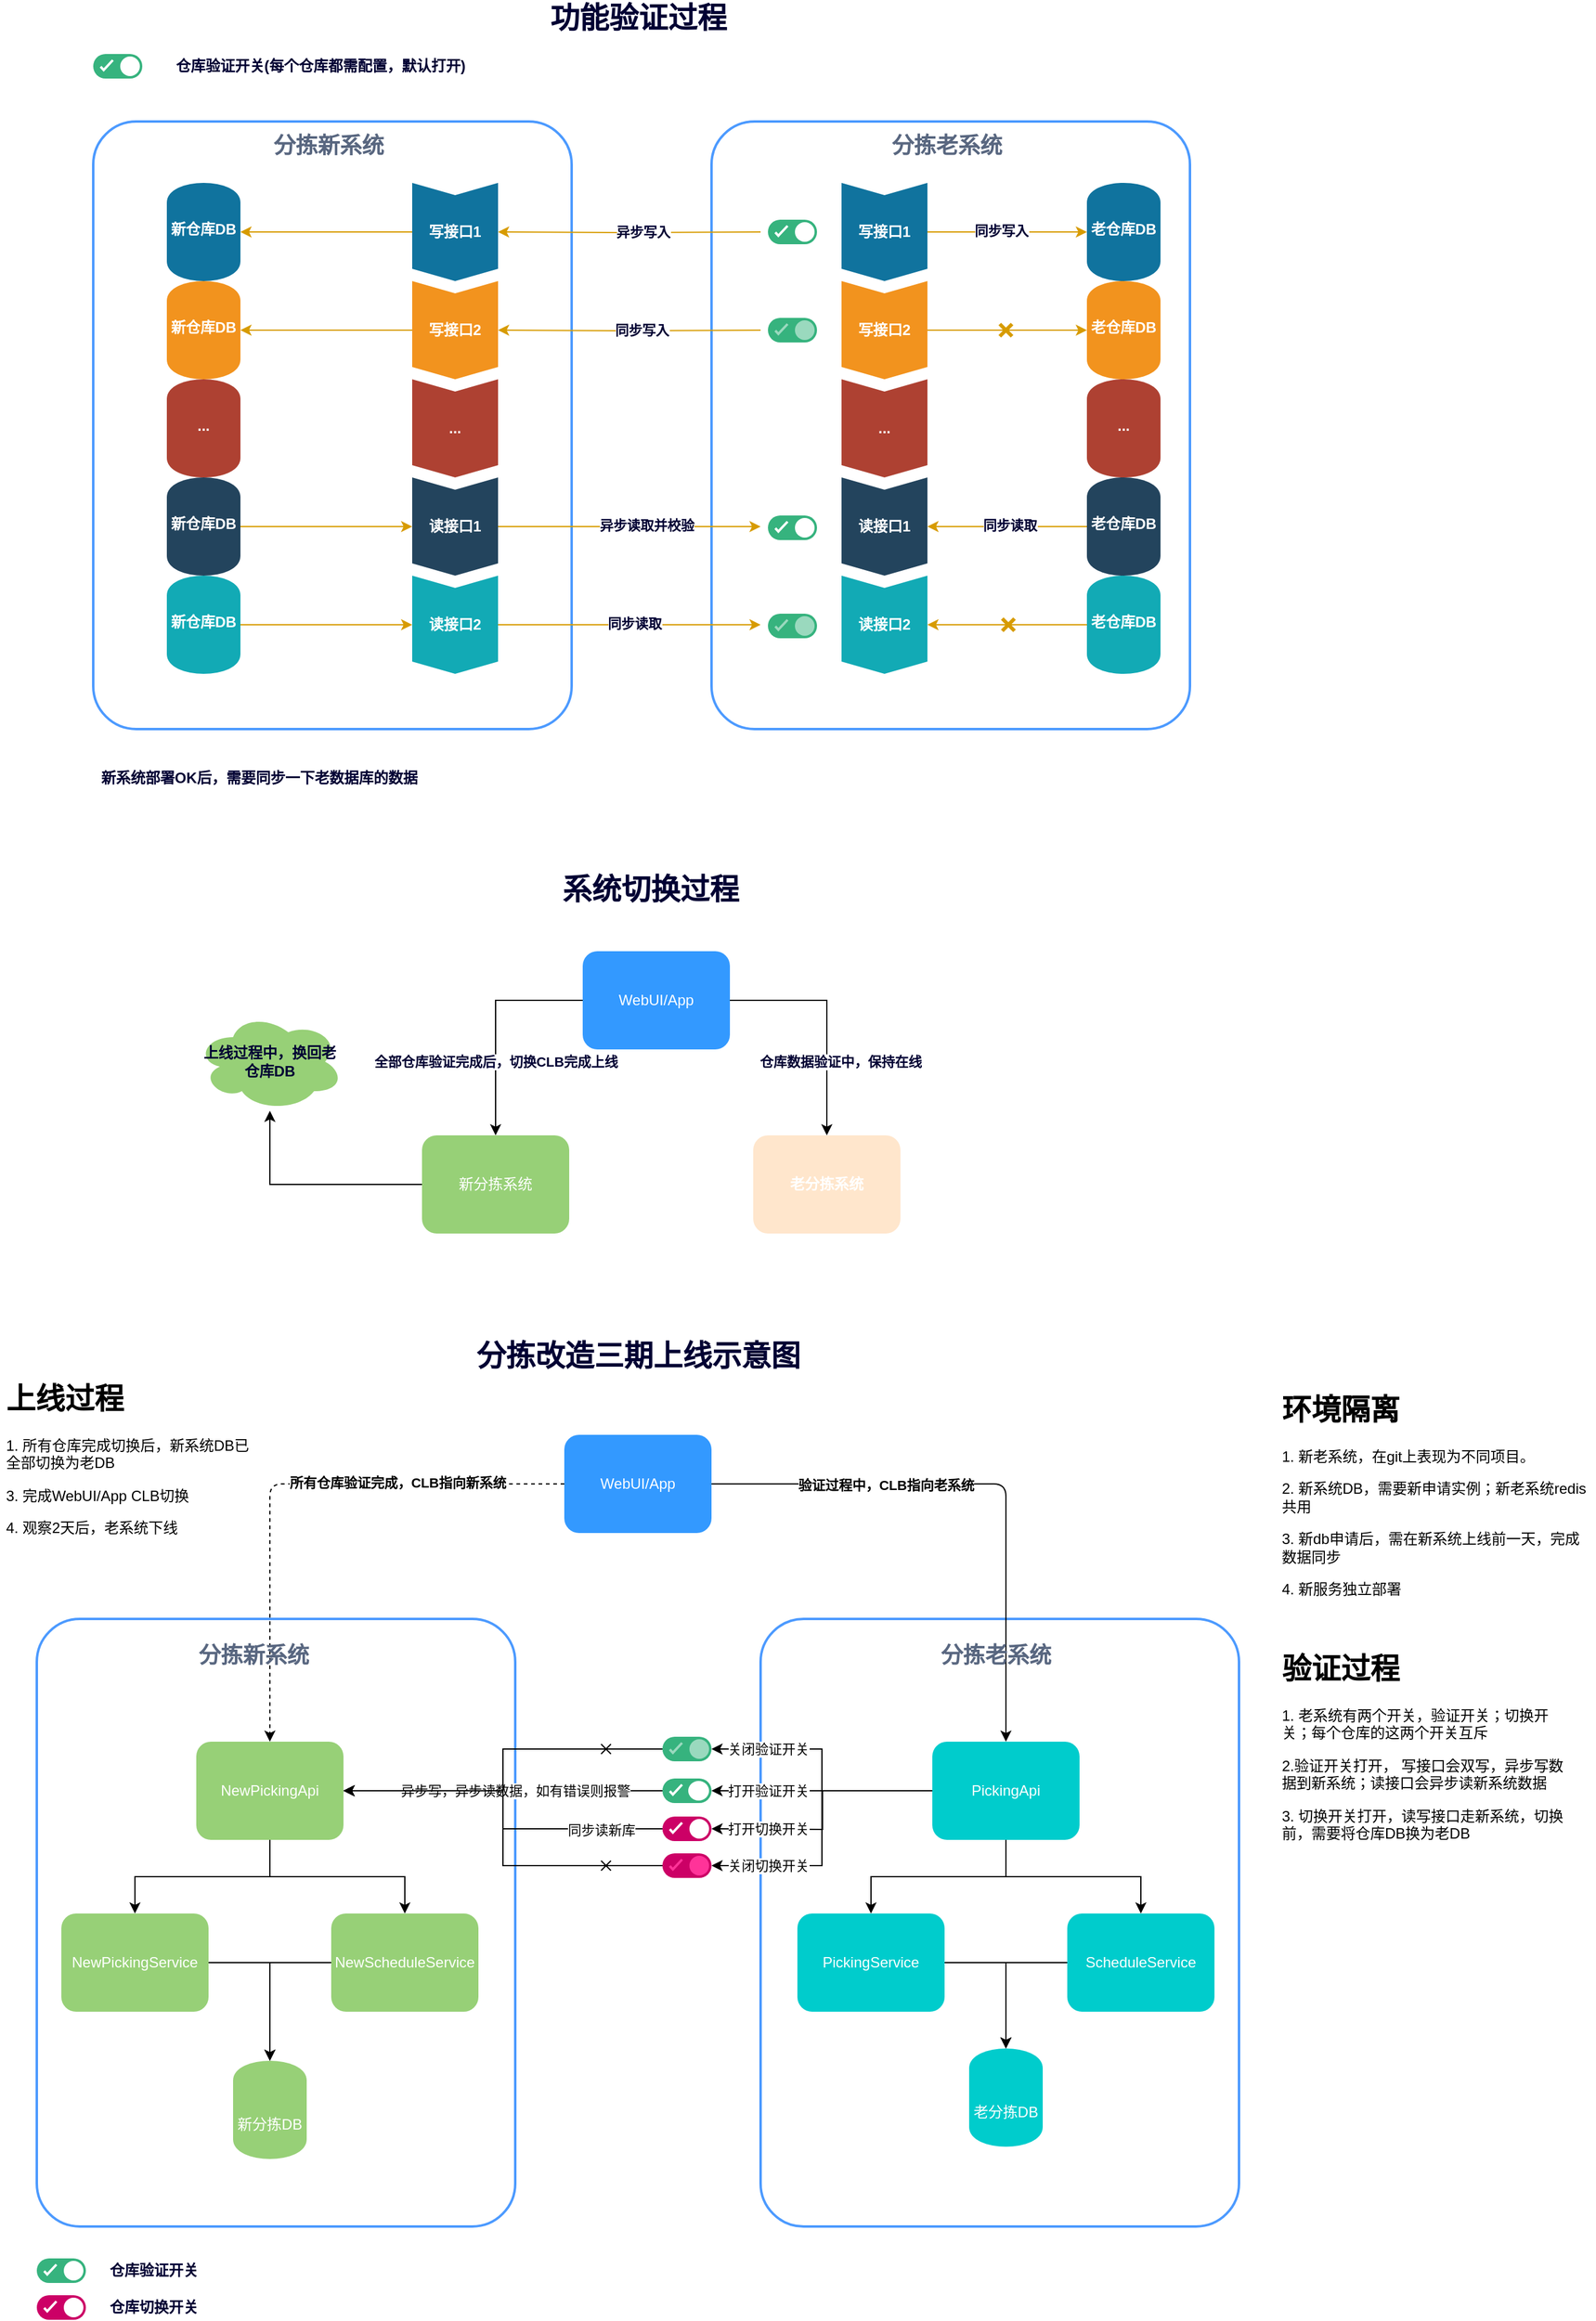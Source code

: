 <mxfile version="13.7.2" type="github">
  <diagram id="Np4Y9l7Cu0FXIEOhbT4F" name="Page-1">
    <mxGraphModel dx="1422" dy="772" grid="1" gridSize="10" guides="1" tooltips="1" connect="1" arrows="1" fold="1" page="1" pageScale="1" pageWidth="1200" pageHeight="1920" math="0" shadow="0">
      <root>
        <mxCell id="0" />
        <mxCell id="1" parent="0" />
        <mxCell id="IJB8T5RFrhndQMEHRoPS-2" value="" style="rounded=1;arcSize=9;align=left;spacingLeft=5;strokeColor=#4C9AFF;html=1;strokeWidth=2;fontSize=12" parent="1" vertex="1">
          <mxGeometry x="50" y="1329" width="390" height="495" as="geometry" />
        </mxCell>
        <mxCell id="IJB8T5RFrhndQMEHRoPS-3" value="" style="rounded=1;arcSize=9;align=left;spacingLeft=5;strokeColor=#4C9AFF;html=1;strokeWidth=2;fontSize=12" parent="1" vertex="1">
          <mxGeometry x="640" y="1329" width="390" height="495" as="geometry" />
        </mxCell>
        <mxCell id="WDI8N6Us3rYaBqZzMLqW-21" value="" style="rounded=1;arcSize=9;align=left;spacingLeft=5;strokeColor=#4C9AFF;html=1;strokeWidth=2;fontSize=12" parent="1" vertex="1">
          <mxGeometry x="600" y="109" width="390" height="495" as="geometry" />
        </mxCell>
        <mxCell id="WDI8N6Us3rYaBqZzMLqW-23" value="" style="rounded=1;arcSize=9;align=left;spacingLeft=5;strokeColor=#4C9AFF;html=1;strokeWidth=2;fontSize=12" parent="1" vertex="1">
          <mxGeometry x="96" y="109" width="390" height="495" as="geometry" />
        </mxCell>
        <mxCell id="WDI8N6Us3rYaBqZzMLqW-92" value="" style="edgeStyle=orthogonalEdgeStyle;rounded=0;jumpStyle=none;orthogonalLoop=1;jettySize=auto;html=1;fontColor=#000033;fillColor=#ffe6cc;strokeColor=#d79b00;" parent="1" source="WDI8N6Us3rYaBqZzMLqW-8" target="WDI8N6Us3rYaBqZzMLqW-91" edge="1">
          <mxGeometry relative="1" as="geometry" />
        </mxCell>
        <mxCell id="WDI8N6Us3rYaBqZzMLqW-93" value="&lt;b&gt;同步写入&lt;/b&gt;" style="edgeLabel;html=1;align=center;verticalAlign=middle;resizable=0;points=[];fontColor=#000033;" parent="WDI8N6Us3rYaBqZzMLqW-92" vertex="1" connectable="0">
          <mxGeometry x="-0.215" y="1" relative="1" as="geometry">
            <mxPoint x="9" as="offset" />
          </mxGeometry>
        </mxCell>
        <mxCell id="WDI8N6Us3rYaBqZzMLqW-8" value="&lt;font color=&quot;#ffffff&quot;&gt;写接口1&lt;/font&gt;" style="shape=step;perimeter=stepPerimeter;whiteSpace=wrap;html=1;fixedSize=1;size=10;direction=south;fillColor=#10739E;strokeColor=none;rounded=0;fontStyle=1" parent="1" vertex="1">
          <mxGeometry x="706" y="159" width="70" height="80" as="geometry" />
        </mxCell>
        <mxCell id="WDI8N6Us3rYaBqZzMLqW-95" value="" style="edgeStyle=orthogonalEdgeStyle;rounded=0;jumpStyle=none;orthogonalLoop=1;jettySize=auto;html=1;fontColor=#FFFFFF;fillColor=#ffe6cc;strokeColor=#d79b00;" parent="1" source="WDI8N6Us3rYaBqZzMLqW-9" target="WDI8N6Us3rYaBqZzMLqW-94" edge="1">
          <mxGeometry relative="1" as="geometry" />
        </mxCell>
        <mxCell id="WDI8N6Us3rYaBqZzMLqW-9" value="&lt;span style=&quot;color: rgb(255 , 255 , 255)&quot;&gt;写接口2&lt;/span&gt;" style="shape=step;perimeter=stepPerimeter;whiteSpace=wrap;html=1;fixedSize=1;size=10;direction=south;fillColor=#F2931E;strokeColor=none;rounded=0;fontStyle=1" parent="1" vertex="1">
          <mxGeometry x="706" y="239" width="70" height="80" as="geometry" />
        </mxCell>
        <mxCell id="WDI8N6Us3rYaBqZzMLqW-10" value="&lt;b&gt;...&lt;/b&gt;" style="shape=step;perimeter=stepPerimeter;whiteSpace=wrap;html=1;fixedSize=1;size=10;direction=south;fillColor=#AE4132;strokeColor=none;rounded=0;fontColor=#FFFFFF;" parent="1" vertex="1">
          <mxGeometry x="706" y="319" width="70" height="80" as="geometry" />
        </mxCell>
        <mxCell id="WDI8N6Us3rYaBqZzMLqW-100" value="" style="edgeStyle=orthogonalEdgeStyle;rounded=0;jumpStyle=none;orthogonalLoop=1;jettySize=auto;html=1;fontColor=#FFFFFF;fillColor=#ffe6cc;strokeColor=#d79b00;entryX=0.5;entryY=0;entryDx=0;entryDy=0;exitX=0;exitY=0.5;exitDx=0;exitDy=0;" parent="1" source="WDI8N6Us3rYaBqZzMLqW-99" target="WDI8N6Us3rYaBqZzMLqW-11" edge="1">
          <mxGeometry relative="1" as="geometry" />
        </mxCell>
        <mxCell id="WDI8N6Us3rYaBqZzMLqW-101" value="&lt;b&gt;&lt;font color=&quot;#000033&quot;&gt;同步读取&lt;/font&gt;&lt;/b&gt;" style="edgeLabel;html=1;align=center;verticalAlign=middle;resizable=0;points=[];fontColor=#FFFFFF;" parent="WDI8N6Us3rYaBqZzMLqW-100" vertex="1" connectable="0">
          <mxGeometry x="-0.262" relative="1" as="geometry">
            <mxPoint x="-15" y="-1" as="offset" />
          </mxGeometry>
        </mxCell>
        <mxCell id="WDI8N6Us3rYaBqZzMLqW-11" value="&lt;span style=&quot;color: rgb(255 , 255 , 255)&quot;&gt;读接口1&lt;/span&gt;" style="shape=step;perimeter=stepPerimeter;whiteSpace=wrap;html=1;fixedSize=1;size=10;direction=south;fillColor=#23445D;strokeColor=none;rounded=0;fontStyle=1" parent="1" vertex="1">
          <mxGeometry x="706" y="399" width="70" height="80" as="geometry" />
        </mxCell>
        <mxCell id="WDI8N6Us3rYaBqZzMLqW-103" value="" style="edgeStyle=orthogonalEdgeStyle;rounded=0;jumpStyle=none;orthogonalLoop=1;jettySize=auto;html=1;fontColor=#FFFFFF;fillColor=#ffe6cc;strokeColor=#d79b00;exitX=0;exitY=0.5;exitDx=0;exitDy=0;" parent="1" source="WDI8N6Us3rYaBqZzMLqW-102" target="WDI8N6Us3rYaBqZzMLqW-12" edge="1">
          <mxGeometry relative="1" as="geometry" />
        </mxCell>
        <mxCell id="WDI8N6Us3rYaBqZzMLqW-12" value="&lt;span style=&quot;color: rgb(255 , 255 , 255)&quot;&gt;读接口2&lt;/span&gt;" style="shape=step;perimeter=stepPerimeter;whiteSpace=wrap;html=1;fixedSize=1;size=10;direction=south;fillColor=#12AAB5;strokeColor=none;rounded=0;fontStyle=1" parent="1" vertex="1">
          <mxGeometry x="706" y="479" width="70" height="80" as="geometry" />
        </mxCell>
        <mxCell id="WDI8N6Us3rYaBqZzMLqW-47" style="edgeStyle=orthogonalEdgeStyle;rounded=0;orthogonalLoop=1;jettySize=auto;html=1;fontColor=#000033;fillColor=#ffe6cc;strokeColor=#d79b00;" parent="1" target="WDI8N6Us3rYaBqZzMLqW-24" edge="1">
          <mxGeometry relative="1" as="geometry">
            <mxPoint x="640" y="199" as="sourcePoint" />
          </mxGeometry>
        </mxCell>
        <mxCell id="WDI8N6Us3rYaBqZzMLqW-48" value="异步写入" style="edgeLabel;html=1;align=center;verticalAlign=middle;resizable=0;points=[];fontStyle=1;fontColor=#000033;" parent="WDI8N6Us3rYaBqZzMLqW-47" vertex="1" connectable="0">
          <mxGeometry x="-0.23" y="-1" relative="1" as="geometry">
            <mxPoint x="-14" as="offset" />
          </mxGeometry>
        </mxCell>
        <mxCell id="WDI8N6Us3rYaBqZzMLqW-49" style="edgeStyle=orthogonalEdgeStyle;rounded=0;orthogonalLoop=1;jettySize=auto;html=1;fontColor=#000033;fillColor=#ffe6cc;strokeColor=#d79b00;" parent="1" target="WDI8N6Us3rYaBqZzMLqW-25" edge="1">
          <mxGeometry relative="1" as="geometry">
            <mxPoint x="640" y="279" as="sourcePoint" />
          </mxGeometry>
        </mxCell>
        <mxCell id="WDI8N6Us3rYaBqZzMLqW-50" value="同步写入" style="edgeLabel;html=1;align=center;verticalAlign=middle;resizable=0;points=[];fontColor=#000033;fontStyle=1" parent="WDI8N6Us3rYaBqZzMLqW-49" vertex="1" connectable="0">
          <mxGeometry x="-0.17" y="1" relative="1" as="geometry">
            <mxPoint x="-8" y="-2" as="offset" />
          </mxGeometry>
        </mxCell>
        <mxCell id="WDI8N6Us3rYaBqZzMLqW-68" value="" style="edgeStyle=orthogonalEdgeStyle;rounded=0;orthogonalLoop=1;jettySize=auto;html=1;fontColor=#000033;fillColor=#ffe6cc;strokeColor=#d79b00;" parent="1" source="WDI8N6Us3rYaBqZzMLqW-24" target="WDI8N6Us3rYaBqZzMLqW-67" edge="1">
          <mxGeometry relative="1" as="geometry" />
        </mxCell>
        <mxCell id="WDI8N6Us3rYaBqZzMLqW-24" value="&lt;font color=&quot;#ffffff&quot;&gt;写接口1&lt;/font&gt;" style="shape=step;perimeter=stepPerimeter;whiteSpace=wrap;html=1;fixedSize=1;size=10;direction=south;fillColor=#10739E;strokeColor=none;rounded=0;fontStyle=1" parent="1" vertex="1">
          <mxGeometry x="356" y="159" width="70" height="80" as="geometry" />
        </mxCell>
        <mxCell id="WDI8N6Us3rYaBqZzMLqW-70" value="" style="edgeStyle=orthogonalEdgeStyle;rounded=0;orthogonalLoop=1;jettySize=auto;html=1;fontColor=#FFFFFF;fillColor=#ffe6cc;strokeColor=#d79b00;" parent="1" source="WDI8N6Us3rYaBqZzMLqW-25" target="WDI8N6Us3rYaBqZzMLqW-69" edge="1">
          <mxGeometry relative="1" as="geometry" />
        </mxCell>
        <mxCell id="WDI8N6Us3rYaBqZzMLqW-25" value="&lt;span style=&quot;color: rgb(255 , 255 , 255)&quot;&gt;写接口2&lt;/span&gt;" style="shape=step;perimeter=stepPerimeter;whiteSpace=wrap;html=1;fixedSize=1;size=10;direction=south;fillColor=#F2931E;strokeColor=none;rounded=0;fontStyle=1" parent="1" vertex="1">
          <mxGeometry x="356" y="239" width="70" height="80" as="geometry" />
        </mxCell>
        <mxCell id="WDI8N6Us3rYaBqZzMLqW-26" value="&lt;b&gt;...&lt;/b&gt;" style="shape=step;perimeter=stepPerimeter;whiteSpace=wrap;html=1;fixedSize=1;size=10;direction=south;fillColor=#AE4132;strokeColor=none;rounded=0;fontColor=#FFFFFF;" parent="1" vertex="1">
          <mxGeometry x="356" y="319" width="70" height="80" as="geometry" />
        </mxCell>
        <mxCell id="WDI8N6Us3rYaBqZzMLqW-27" value="&lt;span style=&quot;color: rgb(255 , 255 , 255)&quot;&gt;读接口1&lt;/span&gt;" style="shape=step;perimeter=stepPerimeter;whiteSpace=wrap;html=1;fixedSize=1;size=10;direction=south;fillColor=#23445D;strokeColor=none;rounded=0;fontStyle=1" parent="1" vertex="1">
          <mxGeometry x="356" y="399" width="70" height="80" as="geometry" />
        </mxCell>
        <mxCell id="WDI8N6Us3rYaBqZzMLqW-76" value="" style="edgeStyle=orthogonalEdgeStyle;rounded=0;orthogonalLoop=1;jettySize=auto;html=1;fontColor=#FFFFFF;fillColor=#ffe6cc;strokeColor=#d79b00;" parent="1" source="WDI8N6Us3rYaBqZzMLqW-75" target="WDI8N6Us3rYaBqZzMLqW-28" edge="1">
          <mxGeometry relative="1" as="geometry" />
        </mxCell>
        <mxCell id="WDI8N6Us3rYaBqZzMLqW-28" value="&lt;span style=&quot;color: rgb(255 , 255 , 255)&quot;&gt;读接口2&lt;/span&gt;" style="shape=step;perimeter=stepPerimeter;whiteSpace=wrap;html=1;fixedSize=1;size=10;direction=south;fillColor=#12AAB5;strokeColor=none;rounded=0;fontStyle=1" parent="1" vertex="1">
          <mxGeometry x="356" y="479" width="70" height="80" as="geometry" />
        </mxCell>
        <mxCell id="WDI8N6Us3rYaBqZzMLqW-39" value="" style="fillColor=#36B37E;strokeColor=none;rounded=1;arcSize=50;fontColor=#000033;" parent="1" vertex="1">
          <mxGeometry x="646" y="269" width="40" height="20" as="geometry" />
        </mxCell>
        <mxCell id="WDI8N6Us3rYaBqZzMLqW-40" value="" style="shape=ellipse;strokeColor=none;fillColor=#9AD9BE" parent="WDI8N6Us3rYaBqZzMLqW-39" vertex="1">
          <mxGeometry x="1" y="0.5" width="16" height="16" relative="1" as="geometry">
            <mxPoint x="-18" y="-8" as="offset" />
          </mxGeometry>
        </mxCell>
        <mxCell id="WDI8N6Us3rYaBqZzMLqW-41" value="" style="html=1;shadow=0;dashed=0;shape=mxgraph.atlassian.check;strokeColor=#9AD9BE;strokeWidth=2" parent="WDI8N6Us3rYaBqZzMLqW-39" vertex="1">
          <mxGeometry y="0.5" width="10" height="8" relative="1" as="geometry">
            <mxPoint x="6" y="-5" as="offset" />
          </mxGeometry>
        </mxCell>
        <mxCell id="WDI8N6Us3rYaBqZzMLqW-51" value="" style="fillColor=#36B37E;strokeColor=none;rounded=1;arcSize=50;fontColor=#000033;" parent="1" vertex="1">
          <mxGeometry x="646" y="430" width="40" height="20" as="geometry" />
        </mxCell>
        <mxCell id="WDI8N6Us3rYaBqZzMLqW-52" value="" style="shape=ellipse;strokeColor=none;fillColor=#ffffff" parent="WDI8N6Us3rYaBqZzMLqW-51" vertex="1">
          <mxGeometry x="1" y="0.5" width="16" height="16" relative="1" as="geometry">
            <mxPoint x="-18" y="-8" as="offset" />
          </mxGeometry>
        </mxCell>
        <mxCell id="WDI8N6Us3rYaBqZzMLqW-53" value="" style="html=1;shadow=0;dashed=0;shape=mxgraph.atlassian.check;strokeColor=#ffffff;strokeWidth=2" parent="WDI8N6Us3rYaBqZzMLqW-51" vertex="1">
          <mxGeometry y="0.5" width="10" height="8" relative="1" as="geometry">
            <mxPoint x="6" y="-5" as="offset" />
          </mxGeometry>
        </mxCell>
        <mxCell id="WDI8N6Us3rYaBqZzMLqW-56" style="edgeStyle=orthogonalEdgeStyle;orthogonalLoop=1;jettySize=auto;html=1;fontColor=#000033;fillColor=#ffe6cc;strokeColor=#d79b00;rounded=0;jumpStyle=none;entryX=0;entryY=0.5;entryDx=0;entryDy=0;" parent="1" source="WDI8N6Us3rYaBqZzMLqW-27" edge="1">
          <mxGeometry relative="1" as="geometry">
            <mxPoint x="626" y="438.5" as="sourcePoint" />
            <mxPoint x="640" y="439" as="targetPoint" />
          </mxGeometry>
        </mxCell>
        <mxCell id="WDI8N6Us3rYaBqZzMLqW-57" value="异步读取并校验" style="edgeLabel;html=1;align=center;verticalAlign=middle;resizable=0;points=[];fontColor=#000033;fontStyle=1" parent="WDI8N6Us3rYaBqZzMLqW-56" vertex="1" connectable="0">
          <mxGeometry x="-0.23" y="-1" relative="1" as="geometry">
            <mxPoint x="38" y="-2" as="offset" />
          </mxGeometry>
        </mxCell>
        <mxCell id="WDI8N6Us3rYaBqZzMLqW-58" value="" style="fillColor=#36B37E;strokeColor=none;rounded=1;arcSize=50;fontColor=#000033;" parent="1" vertex="1">
          <mxGeometry x="646" y="510" width="40" height="20" as="geometry" />
        </mxCell>
        <mxCell id="WDI8N6Us3rYaBqZzMLqW-59" value="" style="shape=ellipse;strokeColor=none;fillColor=#9AD9BE" parent="WDI8N6Us3rYaBqZzMLqW-58" vertex="1">
          <mxGeometry x="1" y="0.5" width="16" height="16" relative="1" as="geometry">
            <mxPoint x="-18" y="-8" as="offset" />
          </mxGeometry>
        </mxCell>
        <mxCell id="WDI8N6Us3rYaBqZzMLqW-60" value="" style="html=1;shadow=0;dashed=0;shape=mxgraph.atlassian.check;strokeColor=#9AD9BE;strokeWidth=2" parent="WDI8N6Us3rYaBqZzMLqW-58" vertex="1">
          <mxGeometry y="0.5" width="10" height="8" relative="1" as="geometry">
            <mxPoint x="6" y="-5" as="offset" />
          </mxGeometry>
        </mxCell>
        <mxCell id="WDI8N6Us3rYaBqZzMLqW-61" style="edgeStyle=orthogonalEdgeStyle;rounded=0;orthogonalLoop=1;jettySize=auto;html=1;fontColor=#000033;fillColor=#ffe6cc;strokeColor=#d79b00;entryX=0;entryY=0.5;entryDx=0;entryDy=0;" parent="1" source="WDI8N6Us3rYaBqZzMLqW-28" edge="1">
          <mxGeometry relative="1" as="geometry">
            <mxPoint x="626" y="518.5" as="sourcePoint" />
            <mxPoint x="640" y="519" as="targetPoint" />
          </mxGeometry>
        </mxCell>
        <mxCell id="WDI8N6Us3rYaBqZzMLqW-62" value="同步读取" style="edgeLabel;html=1;align=center;verticalAlign=middle;resizable=0;points=[];fontColor=#000033;fontStyle=1" parent="WDI8N6Us3rYaBqZzMLqW-61" vertex="1" connectable="0">
          <mxGeometry x="-0.23" y="-1" relative="1" as="geometry">
            <mxPoint x="28" y="-2" as="offset" />
          </mxGeometry>
        </mxCell>
        <mxCell id="WDI8N6Us3rYaBqZzMLqW-65" value="&lt;span style=&quot;font-size: 18px&quot;&gt;分拣老系统&lt;/span&gt;" style="fillColor=none;strokeColor=none;html=1;fontSize=11;fontStyle=0;align=left;fontColor=#596780;fontStyle=1;fontSize=11" parent="1" vertex="1">
          <mxGeometry x="745" y="109" width="100" height="40" as="geometry" />
        </mxCell>
        <mxCell id="WDI8N6Us3rYaBqZzMLqW-66" value="&lt;span style=&quot;font-size: 18px&quot;&gt;分拣新系统&lt;/span&gt;" style="fillColor=none;strokeColor=none;html=1;fontSize=11;fontStyle=0;align=left;fontColor=#596780;fontStyle=1;fontSize=11" parent="1" vertex="1">
          <mxGeometry x="241" y="109" width="100" height="40" as="geometry" />
        </mxCell>
        <mxCell id="WDI8N6Us3rYaBqZzMLqW-67" value="新仓库DB" style="shape=cylinder;whiteSpace=wrap;html=1;boundedLbl=1;backgroundOutline=1;rounded=0;fontStyle=1;strokeColor=none;fillColor=#10739E;fontColor=#FFFFFF;verticalAlign=top;" parent="1" vertex="1">
          <mxGeometry x="156" y="159" width="60" height="80" as="geometry" />
        </mxCell>
        <mxCell id="WDI8N6Us3rYaBqZzMLqW-69" value="&lt;span style=&quot;color: rgb(255 , 255 , 255)&quot;&gt;新仓库DB&lt;/span&gt;" style="shape=cylinder;whiteSpace=wrap;html=1;boundedLbl=1;backgroundOutline=1;rounded=0;fontStyle=1;strokeColor=none;fillColor=#F2931E;verticalAlign=top;" parent="1" vertex="1">
          <mxGeometry x="156" y="239" width="60" height="80" as="geometry" />
        </mxCell>
        <mxCell id="WDI8N6Us3rYaBqZzMLqW-82" style="edgeStyle=orthogonalEdgeStyle;rounded=0;orthogonalLoop=1;jettySize=auto;html=1;entryX=0.5;entryY=1;entryDx=0;entryDy=0;fontColor=#000033;fillColor=#ffe6cc;strokeColor=#d79b00;" parent="1" source="WDI8N6Us3rYaBqZzMLqW-72" target="WDI8N6Us3rYaBqZzMLqW-27" edge="1">
          <mxGeometry relative="1" as="geometry" />
        </mxCell>
        <mxCell id="WDI8N6Us3rYaBqZzMLqW-72" value="&lt;span style=&quot;color: rgb(255 , 255 , 255)&quot;&gt;新仓库DB&lt;/span&gt;" style="shape=cylinder;whiteSpace=wrap;html=1;boundedLbl=1;backgroundOutline=1;rounded=0;fontStyle=1;strokeColor=none;fillColor=#23445D;verticalAlign=top;" parent="1" vertex="1">
          <mxGeometry x="156" y="399" width="60" height="80" as="geometry" />
        </mxCell>
        <mxCell id="WDI8N6Us3rYaBqZzMLqW-75" value="&lt;span style=&quot;color: rgb(255 , 255 , 255)&quot;&gt;新仓库DB&lt;/span&gt;" style="shape=cylinder;whiteSpace=wrap;html=1;boundedLbl=1;backgroundOutline=1;rounded=0;fontStyle=1;strokeColor=none;fillColor=#12AAB5;verticalAlign=top;" parent="1" vertex="1">
          <mxGeometry x="156" y="479" width="60" height="80" as="geometry" />
        </mxCell>
        <mxCell id="WDI8N6Us3rYaBqZzMLqW-77" value="" style="fillColor=#36B37E;strokeColor=none;rounded=1;arcSize=50;fontColor=#000033;" parent="1" vertex="1">
          <mxGeometry x="96" y="54" width="40" height="20" as="geometry" />
        </mxCell>
        <mxCell id="WDI8N6Us3rYaBqZzMLqW-78" value="" style="shape=ellipse;strokeColor=none;fillColor=#ffffff" parent="WDI8N6Us3rYaBqZzMLqW-77" vertex="1">
          <mxGeometry x="1" y="0.5" width="16" height="16" relative="1" as="geometry">
            <mxPoint x="-18" y="-8" as="offset" />
          </mxGeometry>
        </mxCell>
        <mxCell id="WDI8N6Us3rYaBqZzMLqW-79" value="" style="html=1;shadow=0;dashed=0;shape=mxgraph.atlassian.check;strokeColor=#ffffff;strokeWidth=2" parent="WDI8N6Us3rYaBqZzMLqW-77" vertex="1">
          <mxGeometry y="0.5" width="10" height="8" relative="1" as="geometry">
            <mxPoint x="6" y="-5" as="offset" />
          </mxGeometry>
        </mxCell>
        <mxCell id="WDI8N6Us3rYaBqZzMLqW-80" value="仓库验证开关(每个仓库都需配置，默认打开)" style="text;html=1;align=center;verticalAlign=middle;resizable=0;points=[];autosize=1;fontColor=#000033;fontStyle=1" parent="1" vertex="1">
          <mxGeometry x="156" y="54" width="250" height="20" as="geometry" />
        </mxCell>
        <mxCell id="WDI8N6Us3rYaBqZzMLqW-86" value="&lt;b&gt;...&lt;/b&gt;" style="shape=cylinder;whiteSpace=wrap;html=1;boundedLbl=1;backgroundOutline=1;rounded=0;fontColor=#FFFFFF;strokeColor=none;fillColor=#AE4132;verticalAlign=top;" parent="1" vertex="1">
          <mxGeometry x="156" y="319" width="60" height="80" as="geometry" />
        </mxCell>
        <mxCell id="WDI8N6Us3rYaBqZzMLqW-88" value="" style="fillColor=#36B37E;strokeColor=none;rounded=1;arcSize=50;fontColor=#000033;" parent="1" vertex="1">
          <mxGeometry x="646" y="189" width="40" height="20" as="geometry" />
        </mxCell>
        <mxCell id="WDI8N6Us3rYaBqZzMLqW-89" value="" style="shape=ellipse;strokeColor=none;fillColor=#ffffff" parent="WDI8N6Us3rYaBqZzMLqW-88" vertex="1">
          <mxGeometry x="1" y="0.5" width="16" height="16" relative="1" as="geometry">
            <mxPoint x="-18" y="-8" as="offset" />
          </mxGeometry>
        </mxCell>
        <mxCell id="WDI8N6Us3rYaBqZzMLqW-90" value="" style="html=1;shadow=0;dashed=0;shape=mxgraph.atlassian.check;strokeColor=#ffffff;strokeWidth=2" parent="WDI8N6Us3rYaBqZzMLqW-88" vertex="1">
          <mxGeometry y="0.5" width="10" height="8" relative="1" as="geometry">
            <mxPoint x="6" y="-5" as="offset" />
          </mxGeometry>
        </mxCell>
        <mxCell id="WDI8N6Us3rYaBqZzMLqW-91" value="老仓库DB" style="shape=cylinder;whiteSpace=wrap;html=1;boundedLbl=1;backgroundOutline=1;rounded=0;fontStyle=1;strokeColor=none;fillColor=#10739E;verticalAlign=top;fontColor=#FFFFFF;" parent="1" vertex="1">
          <mxGeometry x="906" y="159" width="60" height="80" as="geometry" />
        </mxCell>
        <mxCell id="WDI8N6Us3rYaBqZzMLqW-94" value="&lt;span style=&quot;color: rgb(255 , 255 , 255)&quot;&gt;老仓库DB&lt;/span&gt;" style="shape=cylinder;whiteSpace=wrap;html=1;boundedLbl=1;backgroundOutline=1;rounded=0;fontStyle=1;strokeColor=none;fillColor=#F2931E;verticalAlign=top;" parent="1" vertex="1">
          <mxGeometry x="906" y="239" width="60" height="80" as="geometry" />
        </mxCell>
        <mxCell id="WDI8N6Us3rYaBqZzMLqW-97" value="&lt;b&gt;...&lt;/b&gt;" style="shape=cylinder;whiteSpace=wrap;html=1;boundedLbl=1;backgroundOutline=1;rounded=0;fontColor=#FFFFFF;strokeColor=none;fillColor=#AE4132;verticalAlign=top;" parent="1" vertex="1">
          <mxGeometry x="906" y="319" width="60" height="80" as="geometry" />
        </mxCell>
        <mxCell id="WDI8N6Us3rYaBqZzMLqW-99" value="&lt;span style=&quot;color: rgb(255 , 255 , 255)&quot;&gt;老仓库DB&lt;/span&gt;" style="shape=cylinder;whiteSpace=wrap;html=1;boundedLbl=1;backgroundOutline=1;rounded=0;fontStyle=1;strokeColor=none;fillColor=#23445D;verticalAlign=top;" parent="1" vertex="1">
          <mxGeometry x="906" y="399" width="60" height="80" as="geometry" />
        </mxCell>
        <mxCell id="WDI8N6Us3rYaBqZzMLqW-102" value="&lt;span style=&quot;color: rgb(255 , 255 , 255)&quot;&gt;老仓库DB&lt;/span&gt;" style="shape=cylinder;whiteSpace=wrap;html=1;boundedLbl=1;backgroundOutline=1;rounded=0;fontStyle=1;strokeColor=none;fillColor=#12AAB5;verticalAlign=top;" parent="1" vertex="1">
          <mxGeometry x="906" y="479" width="60" height="80" as="geometry" />
        </mxCell>
        <mxCell id="WDI8N6Us3rYaBqZzMLqW-107" value="" style="shape=umlDestroy;whiteSpace=wrap;html=1;strokeWidth=3;fillColor=#ffe6cc;strokeColor=#d79b00;" parent="1" vertex="1">
          <mxGeometry x="837" y="514" width="10" height="10" as="geometry" />
        </mxCell>
        <mxCell id="WDI8N6Us3rYaBqZzMLqW-109" value="&lt;b&gt;&lt;font color=&quot;#000033&quot;&gt;新系统部署OK后，需要同步一下老数据库的数据&lt;/font&gt;&lt;/b&gt;" style="text;html=1;align=center;verticalAlign=middle;resizable=0;points=[];autosize=1;fontColor=#FFFFFF;" parent="1" vertex="1">
          <mxGeometry x="96" y="634" width="270" height="20" as="geometry" />
        </mxCell>
        <mxCell id="WDI8N6Us3rYaBqZzMLqW-118" value="" style="edgeStyle=orthogonalEdgeStyle;rounded=0;jumpStyle=none;orthogonalLoop=1;jettySize=auto;html=1;fontColor=#000033;" parent="1" source="WDI8N6Us3rYaBqZzMLqW-110" target="WDI8N6Us3rYaBqZzMLqW-117" edge="1">
          <mxGeometry relative="1" as="geometry" />
        </mxCell>
        <mxCell id="WDI8N6Us3rYaBqZzMLqW-110" value="新分拣系统" style="shape=ext;rounded=1;html=1;whiteSpace=wrap;fillColor=#97D077;fontColor=#FFFFFF;strokeColor=none;" parent="1" vertex="1">
          <mxGeometry x="364" y="935" width="120" height="80" as="geometry" />
        </mxCell>
        <mxCell id="WDI8N6Us3rYaBqZzMLqW-111" value="&lt;b&gt;老分拣系统&lt;/b&gt;" style="shape=ext;rounded=1;html=1;whiteSpace=wrap;fillColor=#ffe6cc;strokeColor=none;fontColor=#FFFFFF;" parent="1" vertex="1">
          <mxGeometry x="634" y="935" width="120" height="80" as="geometry" />
        </mxCell>
        <mxCell id="WDI8N6Us3rYaBqZzMLqW-113" style="edgeStyle=orthogonalEdgeStyle;rounded=0;jumpStyle=none;orthogonalLoop=1;jettySize=auto;html=1;fontColor=#FFFFFF;fontStyle=1" parent="1" source="WDI8N6Us3rYaBqZzMLqW-112" target="WDI8N6Us3rYaBqZzMLqW-111" edge="1">
          <mxGeometry relative="1" as="geometry" />
        </mxCell>
        <mxCell id="WDI8N6Us3rYaBqZzMLqW-114" value="仓库数据验证中，保持在线" style="edgeLabel;html=1;align=center;verticalAlign=middle;resizable=0;points=[];fontColor=#000033;fontStyle=1" parent="WDI8N6Us3rYaBqZzMLqW-113" vertex="1" connectable="0">
          <mxGeometry x="-0.333" relative="1" as="geometry">
            <mxPoint x="27" y="50" as="offset" />
          </mxGeometry>
        </mxCell>
        <mxCell id="WDI8N6Us3rYaBqZzMLqW-115" style="edgeStyle=orthogonalEdgeStyle;rounded=0;jumpStyle=none;orthogonalLoop=1;jettySize=auto;html=1;fontColor=#000033;" parent="1" source="WDI8N6Us3rYaBqZzMLqW-112" target="WDI8N6Us3rYaBqZzMLqW-110" edge="1">
          <mxGeometry relative="1" as="geometry" />
        </mxCell>
        <mxCell id="WDI8N6Us3rYaBqZzMLqW-116" value="全部仓库验证完成后，切换CLB完成上线" style="edgeLabel;html=1;align=center;verticalAlign=middle;resizable=0;points=[];fontColor=#000033;fontStyle=1" parent="WDI8N6Us3rYaBqZzMLqW-115" vertex="1" connectable="0">
          <mxGeometry x="-0.215" y="37" relative="1" as="geometry">
            <mxPoint x="-37" y="50" as="offset" />
          </mxGeometry>
        </mxCell>
        <mxCell id="WDI8N6Us3rYaBqZzMLqW-112" value="WebUI/App" style="shape=ext;rounded=1;html=1;whiteSpace=wrap;fontColor=#FFFFFF;strokeColor=none;fillColor=#3399FF;" parent="1" vertex="1">
          <mxGeometry x="495" y="785" width="120" height="80" as="geometry" />
        </mxCell>
        <mxCell id="WDI8N6Us3rYaBqZzMLqW-117" value="上线过程中，换回老仓库DB" style="ellipse;shape=cloud;whiteSpace=wrap;html=1;rounded=1;strokeColor=none;fillColor=#97D077;fontColor=#000033;fontStyle=1" parent="1" vertex="1">
          <mxGeometry x="180" y="835" width="120" height="80" as="geometry" />
        </mxCell>
        <mxCell id="WDI8N6Us3rYaBqZzMLqW-119" value="系统切换过程" style="text;html=1;align=center;verticalAlign=middle;resizable=0;points=[];autosize=1;fontColor=#000033;fontStyle=1;fontSize=24;" parent="1" vertex="1">
          <mxGeometry x="470" y="720" width="160" height="30" as="geometry" />
        </mxCell>
        <mxCell id="WDI8N6Us3rYaBqZzMLqW-120" value="功能验证过程" style="text;html=1;align=center;verticalAlign=middle;resizable=0;points=[];autosize=1;fontColor=#000033;fontStyle=1;fontSize=24;" parent="1" vertex="1">
          <mxGeometry x="460" y="10" width="160" height="30" as="geometry" />
        </mxCell>
        <mxCell id="IJB8T5RFrhndQMEHRoPS-11" style="edgeStyle=orthogonalEdgeStyle;orthogonalLoop=1;jettySize=auto;html=1;entryX=0.5;entryY=0;entryDx=0;entryDy=0;rounded=1;dashed=1;" parent="1" source="IJB8T5RFrhndQMEHRoPS-1" target="IJB8T5RFrhndQMEHRoPS-6" edge="1">
          <mxGeometry relative="1" as="geometry" />
        </mxCell>
        <mxCell id="IJB8T5RFrhndQMEHRoPS-31" value="所有仓库验证完成，CLB指向新系统" style="edgeLabel;html=1;align=center;verticalAlign=middle;resizable=0;points=[];fontStyle=1" parent="IJB8T5RFrhndQMEHRoPS-11" vertex="1" connectable="0">
          <mxGeometry x="-0.396" y="-1" relative="1" as="geometry">
            <mxPoint as="offset" />
          </mxGeometry>
        </mxCell>
        <mxCell id="IJB8T5RFrhndQMEHRoPS-15" style="edgeStyle=orthogonalEdgeStyle;rounded=1;orthogonalLoop=1;jettySize=auto;html=1;" parent="1" source="IJB8T5RFrhndQMEHRoPS-1" target="IJB8T5RFrhndQMEHRoPS-12" edge="1">
          <mxGeometry relative="1" as="geometry" />
        </mxCell>
        <mxCell id="IJB8T5RFrhndQMEHRoPS-30" value="验证过程中，CLB指向老系统" style="edgeLabel;html=1;align=center;verticalAlign=middle;resizable=0;points=[];fontStyle=1" parent="IJB8T5RFrhndQMEHRoPS-15" vertex="1" connectable="0">
          <mxGeometry x="-0.371" y="-1" relative="1" as="geometry">
            <mxPoint as="offset" />
          </mxGeometry>
        </mxCell>
        <mxCell id="IJB8T5RFrhndQMEHRoPS-1" value="WebUI/App" style="shape=ext;rounded=1;html=1;whiteSpace=wrap;fontColor=#FFFFFF;strokeColor=none;fillColor=#3399FF;" parent="1" vertex="1">
          <mxGeometry x="480" y="1179" width="120" height="80" as="geometry" />
        </mxCell>
        <mxCell id="IJB8T5RFrhndQMEHRoPS-4" value="&lt;span style=&quot;font-size: 18px&quot;&gt;分拣新系统&lt;/span&gt;" style="fillColor=none;strokeColor=none;html=1;fontSize=11;fontStyle=0;align=left;fontColor=#596780;fontStyle=1;fontSize=11" parent="1" vertex="1">
          <mxGeometry x="180" y="1339" width="100" height="40" as="geometry" />
        </mxCell>
        <mxCell id="IJB8T5RFrhndQMEHRoPS-5" value="&lt;span style=&quot;font-size: 18px&quot;&gt;分拣老系统&lt;/span&gt;" style="fillColor=none;strokeColor=none;html=1;fontSize=11;fontStyle=0;align=left;fontColor=#596780;fontStyle=1;fontSize=11" parent="1" vertex="1">
          <mxGeometry x="785" y="1339" width="100" height="40" as="geometry" />
        </mxCell>
        <mxCell id="IJB8T5RFrhndQMEHRoPS-9" style="edgeStyle=orthogonalEdgeStyle;rounded=0;orthogonalLoop=1;jettySize=auto;html=1;" parent="1" source="IJB8T5RFrhndQMEHRoPS-6" target="IJB8T5RFrhndQMEHRoPS-7" edge="1">
          <mxGeometry relative="1" as="geometry" />
        </mxCell>
        <mxCell id="IJB8T5RFrhndQMEHRoPS-10" style="edgeStyle=orthogonalEdgeStyle;rounded=0;orthogonalLoop=1;jettySize=auto;html=1;" parent="1" source="IJB8T5RFrhndQMEHRoPS-6" target="IJB8T5RFrhndQMEHRoPS-8" edge="1">
          <mxGeometry relative="1" as="geometry" />
        </mxCell>
        <mxCell id="IJB8T5RFrhndQMEHRoPS-6" value="NewPickingApi" style="shape=ext;rounded=1;html=1;whiteSpace=wrap;fillColor=#97D077;fontColor=#FFFFFF;strokeColor=none;" parent="1" vertex="1">
          <mxGeometry x="180" y="1429" width="120" height="80" as="geometry" />
        </mxCell>
        <mxCell id="IJB8T5RFrhndQMEHRoPS-26" value="" style="edgeStyle=orthogonalEdgeStyle;rounded=0;orthogonalLoop=1;jettySize=auto;html=1;" parent="1" source="IJB8T5RFrhndQMEHRoPS-7" target="IJB8T5RFrhndQMEHRoPS-25" edge="1">
          <mxGeometry relative="1" as="geometry" />
        </mxCell>
        <mxCell id="IJB8T5RFrhndQMEHRoPS-7" value="NewPickingService" style="shape=ext;rounded=1;html=1;whiteSpace=wrap;fillColor=#97D077;fontColor=#FFFFFF;strokeColor=none;" parent="1" vertex="1">
          <mxGeometry x="70" y="1569" width="120" height="80" as="geometry" />
        </mxCell>
        <mxCell id="IJB8T5RFrhndQMEHRoPS-27" style="edgeStyle=orthogonalEdgeStyle;rounded=0;orthogonalLoop=1;jettySize=auto;html=1;entryX=0.5;entryY=0;entryDx=0;entryDy=0;" parent="1" source="IJB8T5RFrhndQMEHRoPS-8" target="IJB8T5RFrhndQMEHRoPS-25" edge="1">
          <mxGeometry relative="1" as="geometry" />
        </mxCell>
        <mxCell id="IJB8T5RFrhndQMEHRoPS-8" value="NewScheduleService" style="shape=ext;rounded=1;html=1;whiteSpace=wrap;fillColor=#97D077;fontColor=#FFFFFF;strokeColor=none;" parent="1" vertex="1">
          <mxGeometry x="290" y="1569" width="120" height="80" as="geometry" />
        </mxCell>
        <mxCell id="IJB8T5RFrhndQMEHRoPS-16" style="edgeStyle=orthogonalEdgeStyle;rounded=0;orthogonalLoop=1;jettySize=auto;html=1;entryX=0.5;entryY=0;entryDx=0;entryDy=0;" parent="1" source="IJB8T5RFrhndQMEHRoPS-12" target="IJB8T5RFrhndQMEHRoPS-13" edge="1">
          <mxGeometry relative="1" as="geometry" />
        </mxCell>
        <mxCell id="IJB8T5RFrhndQMEHRoPS-17" style="edgeStyle=orthogonalEdgeStyle;rounded=0;orthogonalLoop=1;jettySize=auto;html=1;entryX=0.5;entryY=0;entryDx=0;entryDy=0;" parent="1" source="IJB8T5RFrhndQMEHRoPS-12" target="IJB8T5RFrhndQMEHRoPS-14" edge="1">
          <mxGeometry relative="1" as="geometry" />
        </mxCell>
        <mxCell id="IJB8T5RFrhndQMEHRoPS-51" style="edgeStyle=orthogonalEdgeStyle;rounded=0;orthogonalLoop=1;jettySize=auto;html=1;entryX=1;entryY=0.5;entryDx=0;entryDy=0;" parent="1" source="IJB8T5RFrhndQMEHRoPS-12" target="IJB8T5RFrhndQMEHRoPS-47" edge="1">
          <mxGeometry relative="1" as="geometry" />
        </mxCell>
        <mxCell id="IJB8T5RFrhndQMEHRoPS-55" value="打开验证开关" style="edgeLabel;html=1;align=center;verticalAlign=middle;resizable=0;points=[];" parent="IJB8T5RFrhndQMEHRoPS-51" vertex="1" connectable="0">
          <mxGeometry x="0.244" y="3" relative="1" as="geometry">
            <mxPoint x="-22" y="-3" as="offset" />
          </mxGeometry>
        </mxCell>
        <mxCell id="IJB8T5RFrhndQMEHRoPS-59" style="edgeStyle=orthogonalEdgeStyle;rounded=0;orthogonalLoop=1;jettySize=auto;html=1;entryX=1;entryY=0.5;entryDx=0;entryDy=0;" parent="1" source="IJB8T5RFrhndQMEHRoPS-12" target="IJB8T5RFrhndQMEHRoPS-56" edge="1">
          <mxGeometry relative="1" as="geometry" />
        </mxCell>
        <mxCell id="IJB8T5RFrhndQMEHRoPS-60" value="关闭验证开关" style="edgeLabel;html=1;align=center;verticalAlign=middle;resizable=0;points=[];" parent="IJB8T5RFrhndQMEHRoPS-59" vertex="1" connectable="0">
          <mxGeometry x="0.692" relative="1" as="geometry">
            <mxPoint x="13" as="offset" />
          </mxGeometry>
        </mxCell>
        <mxCell id="IJB8T5RFrhndQMEHRoPS-67" style="edgeStyle=orthogonalEdgeStyle;rounded=0;orthogonalLoop=1;jettySize=auto;html=1;" parent="1" source="IJB8T5RFrhndQMEHRoPS-12" edge="1">
          <mxGeometry relative="1" as="geometry">
            <mxPoint x="600" y="1500" as="targetPoint" />
          </mxGeometry>
        </mxCell>
        <mxCell id="IJB8T5RFrhndQMEHRoPS-69" value="打开切换开关" style="edgeLabel;html=1;align=center;verticalAlign=middle;resizable=0;points=[];" parent="IJB8T5RFrhndQMEHRoPS-67" vertex="1" connectable="0">
          <mxGeometry x="0.754" y="-1" relative="1" as="geometry">
            <mxPoint x="20" y="1" as="offset" />
          </mxGeometry>
        </mxCell>
        <mxCell id="kZelFSjgwhS9x3Vcwa4r-4" style="edgeStyle=orthogonalEdgeStyle;rounded=0;orthogonalLoop=1;jettySize=auto;html=1;entryX=1;entryY=0.5;entryDx=0;entryDy=0;" edge="1" parent="1" source="IJB8T5RFrhndQMEHRoPS-12" target="kZelFSjgwhS9x3Vcwa4r-1">
          <mxGeometry relative="1" as="geometry" />
        </mxCell>
        <mxCell id="kZelFSjgwhS9x3Vcwa4r-5" value="关闭切换开关" style="edgeLabel;html=1;align=center;verticalAlign=middle;resizable=0;points=[];" vertex="1" connectable="0" parent="kZelFSjgwhS9x3Vcwa4r-4">
          <mxGeometry x="0.743" y="-1" relative="1" as="geometry">
            <mxPoint x="15" y="1" as="offset" />
          </mxGeometry>
        </mxCell>
        <mxCell id="IJB8T5RFrhndQMEHRoPS-12" value="PickingApi" style="shape=ext;rounded=1;html=1;whiteSpace=wrap;fontColor=#FFFFFF;strokeColor=none;fillColor=#00CCCC;" parent="1" vertex="1">
          <mxGeometry x="780" y="1429" width="120" height="80" as="geometry" />
        </mxCell>
        <mxCell id="IJB8T5RFrhndQMEHRoPS-22" value="" style="edgeStyle=orthogonalEdgeStyle;rounded=0;orthogonalLoop=1;jettySize=auto;html=1;" parent="1" source="IJB8T5RFrhndQMEHRoPS-13" target="IJB8T5RFrhndQMEHRoPS-21" edge="1">
          <mxGeometry relative="1" as="geometry" />
        </mxCell>
        <mxCell id="IJB8T5RFrhndQMEHRoPS-13" value="PickingService" style="shape=ext;rounded=1;html=1;whiteSpace=wrap;fontColor=#FFFFFF;strokeColor=none;fillColor=#00CCCC;" parent="1" vertex="1">
          <mxGeometry x="670" y="1569" width="120" height="80" as="geometry" />
        </mxCell>
        <mxCell id="IJB8T5RFrhndQMEHRoPS-23" style="edgeStyle=orthogonalEdgeStyle;rounded=0;orthogonalLoop=1;jettySize=auto;html=1;entryX=0.5;entryY=0;entryDx=0;entryDy=0;" parent="1" source="IJB8T5RFrhndQMEHRoPS-14" target="IJB8T5RFrhndQMEHRoPS-21" edge="1">
          <mxGeometry relative="1" as="geometry" />
        </mxCell>
        <mxCell id="IJB8T5RFrhndQMEHRoPS-14" value="ScheduleService" style="shape=ext;rounded=1;html=1;whiteSpace=wrap;fontColor=#FFFFFF;strokeColor=none;fillColor=#00CCCC;" parent="1" vertex="1">
          <mxGeometry x="890" y="1569" width="120" height="80" as="geometry" />
        </mxCell>
        <mxCell id="IJB8T5RFrhndQMEHRoPS-21" value="老分拣DB" style="shape=cylinder;whiteSpace=wrap;html=1;boundedLbl=1;backgroundOutline=1;rounded=1;fontColor=#FFFFFF;strokeColor=none;fillColor=#00CCCC;" parent="1" vertex="1">
          <mxGeometry x="810" y="1679" width="60" height="80" as="geometry" />
        </mxCell>
        <mxCell id="IJB8T5RFrhndQMEHRoPS-25" value="新分拣DB" style="shape=cylinder;whiteSpace=wrap;html=1;boundedLbl=1;backgroundOutline=1;rounded=1;fontColor=#FFFFFF;strokeColor=none;fillColor=#97D077;" parent="1" vertex="1">
          <mxGeometry x="210" y="1689" width="60" height="80" as="geometry" />
        </mxCell>
        <mxCell id="IJB8T5RFrhndQMEHRoPS-28" value="分拣改造三期上线示意图" style="text;html=1;align=center;verticalAlign=middle;resizable=0;points=[];autosize=1;fontColor=#000033;fontStyle=1;fontSize=24;" parent="1" vertex="1">
          <mxGeometry x="400" y="1100" width="280" height="30" as="geometry" />
        </mxCell>
        <mxCell id="IJB8T5RFrhndQMEHRoPS-29" value="&lt;h1&gt;验证过程&lt;/h1&gt;&lt;p&gt;1. 老系统有两个开关，验证开关；切换开关；每个仓库的这两个开关互斥&lt;/p&gt;&lt;p&gt;2.验证开关打开， 写接口会双写，异步写数据到新系统；读接口会异步读新系统数据&lt;/p&gt;&lt;p&gt;3. 切换开关打开，读写接口走新系统，切换前，需要将仓库DB换为老DB&lt;/p&gt;&lt;p&gt;&lt;br&gt;&lt;/p&gt;&lt;p&gt;&lt;br&gt;&lt;/p&gt;" style="text;html=1;strokeColor=none;fillColor=none;spacing=5;spacingTop=-20;whiteSpace=wrap;overflow=hidden;rounded=0;" parent="1" vertex="1">
          <mxGeometry x="1060" y="1350" width="240" height="170" as="geometry" />
        </mxCell>
        <mxCell id="IJB8T5RFrhndQMEHRoPS-32" value="&lt;h1&gt;上线过程&lt;/h1&gt;&lt;p&gt;&lt;span&gt;1. 所有仓库完成切换后，新系统DB已全部切换为老DB&lt;/span&gt;&lt;br&gt;&lt;/p&gt;&lt;p&gt;3. 完成WebUI/App CLB切换&lt;/p&gt;&lt;p&gt;4. 观察2天后，老系统下线&lt;/p&gt;" style="text;html=1;strokeColor=none;fillColor=none;spacing=5;spacingTop=-20;whiteSpace=wrap;overflow=hidden;rounded=0;" parent="1" vertex="1">
          <mxGeometry x="20" y="1130" width="210" height="200" as="geometry" />
        </mxCell>
        <mxCell id="IJB8T5RFrhndQMEHRoPS-33" value="" style="shape=umlDestroy;whiteSpace=wrap;html=1;strokeWidth=3;fillColor=#ffe6cc;strokeColor=#d79b00;" parent="1" vertex="1">
          <mxGeometry x="835" y="274" width="10" height="10" as="geometry" />
        </mxCell>
        <mxCell id="IJB8T5RFrhndQMEHRoPS-35" value="&lt;h1&gt;环境隔离&lt;/h1&gt;&lt;p&gt;1. 新老系统，在git上表现为不同项目。&lt;/p&gt;&lt;p&gt;2. 新系统DB，需要新申请实例；新老系统redis共用&lt;/p&gt;&lt;p&gt;3. 新db申请后，需在新系统上线前一天，完成数据同步&lt;/p&gt;&lt;p&gt;4. 新服务独立部署&lt;/p&gt;" style="text;html=1;strokeColor=none;fillColor=none;spacing=5;spacingTop=-20;whiteSpace=wrap;overflow=hidden;rounded=0;" parent="1" vertex="1">
          <mxGeometry x="1060" y="1139" width="260" height="181" as="geometry" />
        </mxCell>
        <mxCell id="IJB8T5RFrhndQMEHRoPS-36" value="" style="fillColor=#36B37E;strokeColor=none;rounded=1;arcSize=50;fontColor=#000033;" parent="1" vertex="1">
          <mxGeometry x="50" y="1850" width="40" height="20" as="geometry" />
        </mxCell>
        <mxCell id="IJB8T5RFrhndQMEHRoPS-37" value="" style="shape=ellipse;strokeColor=none;fillColor=#ffffff" parent="IJB8T5RFrhndQMEHRoPS-36" vertex="1">
          <mxGeometry x="1" y="0.5" width="16" height="16" relative="1" as="geometry">
            <mxPoint x="-18" y="-8" as="offset" />
          </mxGeometry>
        </mxCell>
        <mxCell id="IJB8T5RFrhndQMEHRoPS-38" value="" style="html=1;shadow=0;dashed=0;shape=mxgraph.atlassian.check;strokeColor=#ffffff;strokeWidth=2" parent="IJB8T5RFrhndQMEHRoPS-36" vertex="1">
          <mxGeometry y="0.5" width="10" height="8" relative="1" as="geometry">
            <mxPoint x="6" y="-5" as="offset" />
          </mxGeometry>
        </mxCell>
        <mxCell id="IJB8T5RFrhndQMEHRoPS-39" value="仓库验证开关" style="text;html=1;align=center;verticalAlign=middle;resizable=0;points=[];autosize=1;fontColor=#000033;fontStyle=1" parent="1" vertex="1">
          <mxGeometry x="100" y="1850" width="90" height="20" as="geometry" />
        </mxCell>
        <mxCell id="IJB8T5RFrhndQMEHRoPS-40" value="" style="strokeColor=none;rounded=1;arcSize=50;fontColor=#000033;fillColor=#CC0066;" parent="1" vertex="1">
          <mxGeometry x="50" y="1880" width="40" height="20" as="geometry" />
        </mxCell>
        <mxCell id="IJB8T5RFrhndQMEHRoPS-41" value="" style="shape=ellipse;strokeColor=none;fillColor=#ffffff" parent="IJB8T5RFrhndQMEHRoPS-40" vertex="1">
          <mxGeometry x="1" y="0.5" width="16" height="16" relative="1" as="geometry">
            <mxPoint x="-18" y="-8" as="offset" />
          </mxGeometry>
        </mxCell>
        <mxCell id="IJB8T5RFrhndQMEHRoPS-42" value="" style="html=1;shadow=0;dashed=0;shape=mxgraph.atlassian.check;strokeColor=#ffffff;strokeWidth=2" parent="IJB8T5RFrhndQMEHRoPS-40" vertex="1">
          <mxGeometry y="0.5" width="10" height="8" relative="1" as="geometry">
            <mxPoint x="6" y="-5" as="offset" />
          </mxGeometry>
        </mxCell>
        <mxCell id="IJB8T5RFrhndQMEHRoPS-43" value="仓库切换开关" style="text;html=1;align=center;verticalAlign=middle;resizable=0;points=[];autosize=1;fontColor=#000033;fontStyle=1" parent="1" vertex="1">
          <mxGeometry x="100" y="1880" width="90" height="20" as="geometry" />
        </mxCell>
        <mxCell id="IJB8T5RFrhndQMEHRoPS-53" style="edgeStyle=orthogonalEdgeStyle;rounded=0;orthogonalLoop=1;jettySize=auto;html=1;" parent="1" source="IJB8T5RFrhndQMEHRoPS-47" target="IJB8T5RFrhndQMEHRoPS-6" edge="1">
          <mxGeometry relative="1" as="geometry" />
        </mxCell>
        <mxCell id="IJB8T5RFrhndQMEHRoPS-54" value="异步写，异步读数据，如有错误则报警" style="edgeLabel;html=1;align=center;verticalAlign=middle;resizable=0;points=[];" parent="IJB8T5RFrhndQMEHRoPS-53" vertex="1" connectable="0">
          <mxGeometry x="-0.354" relative="1" as="geometry">
            <mxPoint x="-36" as="offset" />
          </mxGeometry>
        </mxCell>
        <mxCell id="IJB8T5RFrhndQMEHRoPS-47" value="" style="fillColor=#36B37E;strokeColor=none;rounded=1;arcSize=50;fontColor=#000033;" parent="1" vertex="1">
          <mxGeometry x="560" y="1459" width="40" height="20" as="geometry" />
        </mxCell>
        <mxCell id="IJB8T5RFrhndQMEHRoPS-48" value="" style="shape=ellipse;strokeColor=none;fillColor=#ffffff" parent="IJB8T5RFrhndQMEHRoPS-47" vertex="1">
          <mxGeometry x="1" y="0.5" width="17" height="16" relative="1" as="geometry">
            <mxPoint x="-19" y="-8" as="offset" />
          </mxGeometry>
        </mxCell>
        <mxCell id="IJB8T5RFrhndQMEHRoPS-49" value="" style="html=1;shadow=0;dashed=0;shape=mxgraph.atlassian.check;strokeColor=#ffffff;strokeWidth=2" parent="IJB8T5RFrhndQMEHRoPS-47" vertex="1">
          <mxGeometry y="0.5" width="10" height="8" relative="1" as="geometry">
            <mxPoint x="6" y="-5" as="offset" />
          </mxGeometry>
        </mxCell>
        <mxCell id="IJB8T5RFrhndQMEHRoPS-61" style="edgeStyle=orthogonalEdgeStyle;rounded=0;orthogonalLoop=1;jettySize=auto;html=1;entryX=1;entryY=0.5;entryDx=0;entryDy=0;" parent="1" source="IJB8T5RFrhndQMEHRoPS-56" target="IJB8T5RFrhndQMEHRoPS-6" edge="1">
          <mxGeometry relative="1" as="geometry" />
        </mxCell>
        <mxCell id="IJB8T5RFrhndQMEHRoPS-56" value="" style="fillColor=#36B37E;strokeColor=none;rounded=1;arcSize=50;fontColor=#000033;" parent="1" vertex="1">
          <mxGeometry x="560" y="1425" width="40" height="20" as="geometry" />
        </mxCell>
        <mxCell id="IJB8T5RFrhndQMEHRoPS-57" value="" style="shape=ellipse;strokeColor=none;fillColor=#9AD9BE" parent="IJB8T5RFrhndQMEHRoPS-56" vertex="1">
          <mxGeometry x="1" y="0.5" width="16" height="16" relative="1" as="geometry">
            <mxPoint x="-18" y="-8" as="offset" />
          </mxGeometry>
        </mxCell>
        <mxCell id="IJB8T5RFrhndQMEHRoPS-58" value="" style="html=1;shadow=0;dashed=0;shape=mxgraph.atlassian.check;strokeColor=#9AD9BE;strokeWidth=2" parent="IJB8T5RFrhndQMEHRoPS-56" vertex="1">
          <mxGeometry y="0.5" width="10" height="8" relative="1" as="geometry">
            <mxPoint x="6" y="-5" as="offset" />
          </mxGeometry>
        </mxCell>
        <mxCell id="IJB8T5RFrhndQMEHRoPS-62" value="" style="shape=umlDestroy;whiteSpace=wrap;html=1;strokeWidth=1;fillColor=#ffe6cc;" parent="1" vertex="1">
          <mxGeometry x="510" y="1431" width="8" height="8" as="geometry" />
        </mxCell>
        <mxCell id="IJB8T5RFrhndQMEHRoPS-64" value="" style="strokeColor=none;rounded=1;arcSize=50;fontColor=#000033;fillColor=#CC0066;" parent="1" vertex="1">
          <mxGeometry x="560" y="1490" width="40" height="20" as="geometry" />
        </mxCell>
        <mxCell id="IJB8T5RFrhndQMEHRoPS-65" value="" style="shape=ellipse;strokeColor=none;fillColor=#ffffff" parent="IJB8T5RFrhndQMEHRoPS-64" vertex="1">
          <mxGeometry x="1" y="0.5" width="16" height="16" relative="1" as="geometry">
            <mxPoint x="-18" y="-8" as="offset" />
          </mxGeometry>
        </mxCell>
        <mxCell id="IJB8T5RFrhndQMEHRoPS-66" value="" style="html=1;shadow=0;dashed=0;shape=mxgraph.atlassian.check;strokeColor=#ffffff;strokeWidth=2" parent="IJB8T5RFrhndQMEHRoPS-64" vertex="1">
          <mxGeometry y="0.5" width="10" height="8" relative="1" as="geometry">
            <mxPoint x="6" y="-5" as="offset" />
          </mxGeometry>
        </mxCell>
        <mxCell id="kZelFSjgwhS9x3Vcwa4r-1" value="" style="strokeColor=none;rounded=1;arcSize=50;fontColor=#000033;fillColor=#CC0066;" vertex="1" parent="1">
          <mxGeometry x="560" y="1520" width="40" height="20" as="geometry" />
        </mxCell>
        <mxCell id="kZelFSjgwhS9x3Vcwa4r-2" value="" style="shape=ellipse;strokeColor=none;fillColor=#FF3399;" vertex="1" parent="kZelFSjgwhS9x3Vcwa4r-1">
          <mxGeometry x="1" y="0.5" width="16" height="16" relative="1" as="geometry">
            <mxPoint x="-18" y="-8" as="offset" />
          </mxGeometry>
        </mxCell>
        <mxCell id="kZelFSjgwhS9x3Vcwa4r-3" value="" style="html=1;shadow=0;dashed=0;shape=mxgraph.atlassian.check;strokeWidth=2;strokeColor=#FF3399;" vertex="1" parent="kZelFSjgwhS9x3Vcwa4r-1">
          <mxGeometry y="0.5" width="10" height="8" relative="1" as="geometry">
            <mxPoint x="6" y="-5" as="offset" />
          </mxGeometry>
        </mxCell>
        <mxCell id="IJB8T5RFrhndQMEHRoPS-70" style="edgeStyle=orthogonalEdgeStyle;rounded=0;orthogonalLoop=1;jettySize=auto;html=1;entryX=1;entryY=0.5;entryDx=0;entryDy=0;exitX=0;exitY=0.5;exitDx=0;exitDy=0;" parent="1" source="IJB8T5RFrhndQMEHRoPS-64" target="IJB8T5RFrhndQMEHRoPS-6" edge="1">
          <mxGeometry relative="1" as="geometry">
            <mxPoint x="550" y="1499" as="sourcePoint" />
          </mxGeometry>
        </mxCell>
        <mxCell id="IJB8T5RFrhndQMEHRoPS-71" value="同步读新库" style="edgeLabel;html=1;align=center;verticalAlign=middle;resizable=0;points=[];" parent="IJB8T5RFrhndQMEHRoPS-70" vertex="1" connectable="0">
          <mxGeometry x="-0.304" y="-3" relative="1" as="geometry">
            <mxPoint x="51" y="4" as="offset" />
          </mxGeometry>
        </mxCell>
        <mxCell id="kZelFSjgwhS9x3Vcwa4r-6" style="edgeStyle=orthogonalEdgeStyle;rounded=0;orthogonalLoop=1;jettySize=auto;html=1;entryX=1;entryY=0.5;entryDx=0;entryDy=0;exitX=0;exitY=0.5;exitDx=0;exitDy=0;" edge="1" parent="1" source="kZelFSjgwhS9x3Vcwa4r-1" target="IJB8T5RFrhndQMEHRoPS-6">
          <mxGeometry relative="1" as="geometry">
            <mxPoint x="550" y="1529" as="sourcePoint" />
          </mxGeometry>
        </mxCell>
        <mxCell id="kZelFSjgwhS9x3Vcwa4r-7" value="" style="shape=umlDestroy;whiteSpace=wrap;html=1;strokeWidth=1;fillColor=#ffe6cc;" vertex="1" parent="1">
          <mxGeometry x="510" y="1526" width="8" height="8" as="geometry" />
        </mxCell>
      </root>
    </mxGraphModel>
  </diagram>
</mxfile>
